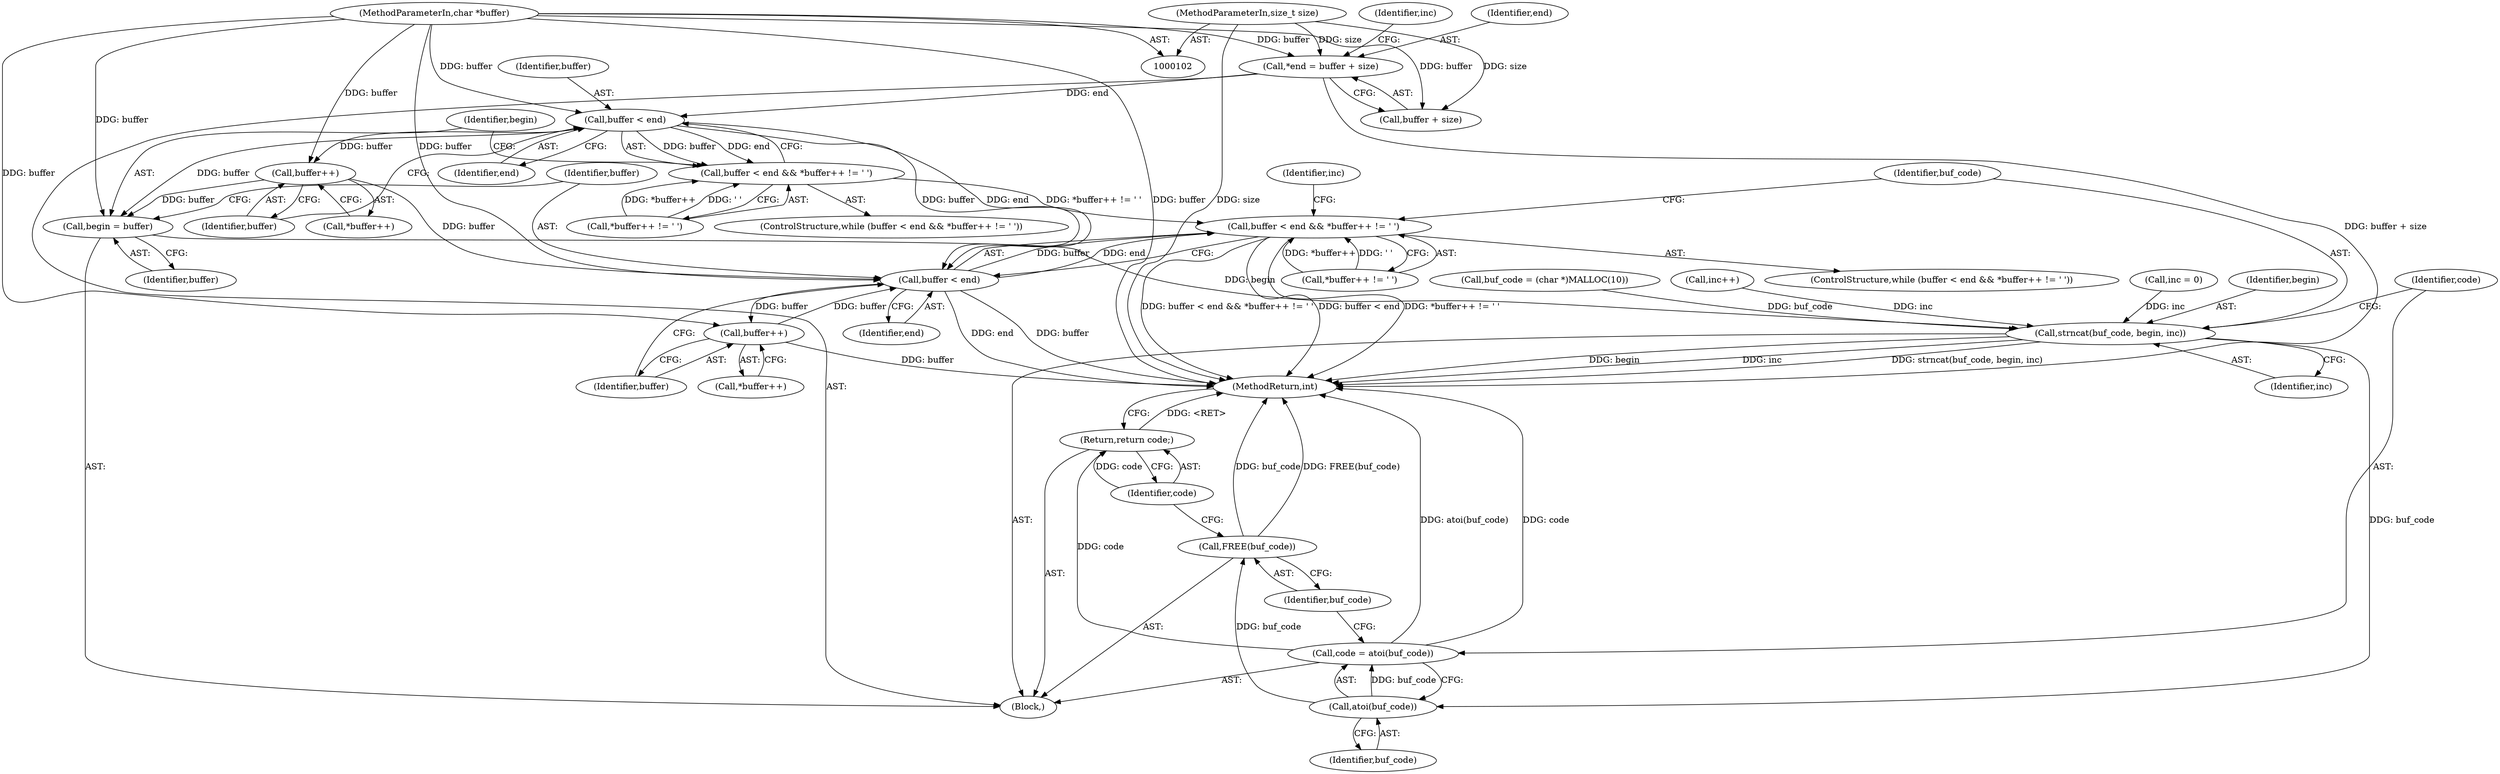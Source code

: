 digraph "1_keepalived_f28015671a4b04785859d1b4b1327b367b6a10e9@integer" {
"1000109" [label="(Call,*end = buffer + size)"];
"1000103" [label="(MethodParameterIn,char *buffer)"];
"1000104" [label="(MethodParameterIn,size_t size)"];
"1000127" [label="(Call,buffer < end)"];
"1000126" [label="(Call,buffer < end && *buffer++ != ' ')"];
"1000139" [label="(Call,buffer < end && *buffer++ != ' ')"];
"1000132" [label="(Call,buffer++)"];
"1000135" [label="(Call,begin = buffer)"];
"1000150" [label="(Call,strncat(buf_code, begin, inc))"];
"1000156" [label="(Call,atoi(buf_code))"];
"1000154" [label="(Call,code = atoi(buf_code))"];
"1000160" [label="(Return,return code;)"];
"1000158" [label="(Call,FREE(buf_code))"];
"1000140" [label="(Call,buffer < end)"];
"1000145" [label="(Call,buffer++)"];
"1000139" [label="(Call,buffer < end && *buffer++ != ' ')"];
"1000126" [label="(Call,buffer < end && *buffer++ != ' ')"];
"1000128" [label="(Identifier,buffer)"];
"1000151" [label="(Identifier,buf_code)"];
"1000130" [label="(Call,*buffer++ != ' ')"];
"1000143" [label="(Call,*buffer++ != ' ')"];
"1000137" [label="(Identifier,buffer)"];
"1000155" [label="(Identifier,code)"];
"1000157" [label="(Identifier,buf_code)"];
"1000104" [label="(MethodParameterIn,size_t size)"];
"1000111" [label="(Call,buffer + size)"];
"1000109" [label="(Call,*end = buffer + size)"];
"1000141" [label="(Identifier,buffer)"];
"1000140" [label="(Call,buffer < end)"];
"1000110" [label="(Identifier,end)"];
"1000161" [label="(Identifier,code)"];
"1000156" [label="(Call,atoi(buf_code))"];
"1000142" [label="(Identifier,end)"];
"1000119" [label="(Call,buf_code = (char *)MALLOC(10))"];
"1000136" [label="(Identifier,begin)"];
"1000138" [label="(ControlStructure,while (buffer < end && *buffer++ != ' '))"];
"1000135" [label="(Call,begin = buffer)"];
"1000148" [label="(Call,inc++)"];
"1000160" [label="(Return,return code;)"];
"1000146" [label="(Identifier,buffer)"];
"1000129" [label="(Identifier,end)"];
"1000153" [label="(Identifier,inc)"];
"1000133" [label="(Identifier,buffer)"];
"1000131" [label="(Call,*buffer++)"];
"1000159" [label="(Identifier,buf_code)"];
"1000125" [label="(ControlStructure,while (buffer < end && *buffer++ != ' '))"];
"1000162" [label="(MethodReturn,int)"];
"1000127" [label="(Call,buffer < end)"];
"1000103" [label="(MethodParameterIn,char *buffer)"];
"1000149" [label="(Identifier,inc)"];
"1000116" [label="(Identifier,inc)"];
"1000115" [label="(Call,inc = 0)"];
"1000154" [label="(Call,code = atoi(buf_code))"];
"1000132" [label="(Call,buffer++)"];
"1000152" [label="(Identifier,begin)"];
"1000145" [label="(Call,buffer++)"];
"1000105" [label="(Block,)"];
"1000150" [label="(Call,strncat(buf_code, begin, inc))"];
"1000158" [label="(Call,FREE(buf_code))"];
"1000144" [label="(Call,*buffer++)"];
"1000109" -> "1000105"  [label="AST: "];
"1000109" -> "1000111"  [label="CFG: "];
"1000110" -> "1000109"  [label="AST: "];
"1000111" -> "1000109"  [label="AST: "];
"1000116" -> "1000109"  [label="CFG: "];
"1000109" -> "1000162"  [label="DDG: buffer + size"];
"1000103" -> "1000109"  [label="DDG: buffer"];
"1000104" -> "1000109"  [label="DDG: size"];
"1000109" -> "1000127"  [label="DDG: end"];
"1000103" -> "1000102"  [label="AST: "];
"1000103" -> "1000162"  [label="DDG: buffer"];
"1000103" -> "1000111"  [label="DDG: buffer"];
"1000103" -> "1000127"  [label="DDG: buffer"];
"1000103" -> "1000132"  [label="DDG: buffer"];
"1000103" -> "1000135"  [label="DDG: buffer"];
"1000103" -> "1000140"  [label="DDG: buffer"];
"1000103" -> "1000145"  [label="DDG: buffer"];
"1000104" -> "1000102"  [label="AST: "];
"1000104" -> "1000162"  [label="DDG: size"];
"1000104" -> "1000111"  [label="DDG: size"];
"1000127" -> "1000126"  [label="AST: "];
"1000127" -> "1000129"  [label="CFG: "];
"1000128" -> "1000127"  [label="AST: "];
"1000129" -> "1000127"  [label="AST: "];
"1000133" -> "1000127"  [label="CFG: "];
"1000126" -> "1000127"  [label="CFG: "];
"1000127" -> "1000126"  [label="DDG: buffer"];
"1000127" -> "1000126"  [label="DDG: end"];
"1000127" -> "1000132"  [label="DDG: buffer"];
"1000127" -> "1000135"  [label="DDG: buffer"];
"1000127" -> "1000140"  [label="DDG: buffer"];
"1000127" -> "1000140"  [label="DDG: end"];
"1000126" -> "1000125"  [label="AST: "];
"1000126" -> "1000130"  [label="CFG: "];
"1000130" -> "1000126"  [label="AST: "];
"1000136" -> "1000126"  [label="CFG: "];
"1000130" -> "1000126"  [label="DDG: *buffer++"];
"1000130" -> "1000126"  [label="DDG: ' '"];
"1000126" -> "1000139"  [label="DDG: *buffer++ != ' '"];
"1000139" -> "1000138"  [label="AST: "];
"1000139" -> "1000140"  [label="CFG: "];
"1000139" -> "1000143"  [label="CFG: "];
"1000140" -> "1000139"  [label="AST: "];
"1000143" -> "1000139"  [label="AST: "];
"1000149" -> "1000139"  [label="CFG: "];
"1000151" -> "1000139"  [label="CFG: "];
"1000139" -> "1000162"  [label="DDG: buffer < end && *buffer++ != ' '"];
"1000139" -> "1000162"  [label="DDG: buffer < end"];
"1000139" -> "1000162"  [label="DDG: *buffer++ != ' '"];
"1000140" -> "1000139"  [label="DDG: buffer"];
"1000140" -> "1000139"  [label="DDG: end"];
"1000143" -> "1000139"  [label="DDG: *buffer++"];
"1000143" -> "1000139"  [label="DDG: ' '"];
"1000132" -> "1000131"  [label="AST: "];
"1000132" -> "1000133"  [label="CFG: "];
"1000133" -> "1000132"  [label="AST: "];
"1000131" -> "1000132"  [label="CFG: "];
"1000132" -> "1000135"  [label="DDG: buffer"];
"1000132" -> "1000140"  [label="DDG: buffer"];
"1000135" -> "1000105"  [label="AST: "];
"1000135" -> "1000137"  [label="CFG: "];
"1000136" -> "1000135"  [label="AST: "];
"1000137" -> "1000135"  [label="AST: "];
"1000141" -> "1000135"  [label="CFG: "];
"1000135" -> "1000150"  [label="DDG: begin"];
"1000150" -> "1000105"  [label="AST: "];
"1000150" -> "1000153"  [label="CFG: "];
"1000151" -> "1000150"  [label="AST: "];
"1000152" -> "1000150"  [label="AST: "];
"1000153" -> "1000150"  [label="AST: "];
"1000155" -> "1000150"  [label="CFG: "];
"1000150" -> "1000162"  [label="DDG: inc"];
"1000150" -> "1000162"  [label="DDG: strncat(buf_code, begin, inc)"];
"1000150" -> "1000162"  [label="DDG: begin"];
"1000119" -> "1000150"  [label="DDG: buf_code"];
"1000148" -> "1000150"  [label="DDG: inc"];
"1000115" -> "1000150"  [label="DDG: inc"];
"1000150" -> "1000156"  [label="DDG: buf_code"];
"1000156" -> "1000154"  [label="AST: "];
"1000156" -> "1000157"  [label="CFG: "];
"1000157" -> "1000156"  [label="AST: "];
"1000154" -> "1000156"  [label="CFG: "];
"1000156" -> "1000154"  [label="DDG: buf_code"];
"1000156" -> "1000158"  [label="DDG: buf_code"];
"1000154" -> "1000105"  [label="AST: "];
"1000155" -> "1000154"  [label="AST: "];
"1000159" -> "1000154"  [label="CFG: "];
"1000154" -> "1000162"  [label="DDG: atoi(buf_code)"];
"1000154" -> "1000162"  [label="DDG: code"];
"1000154" -> "1000160"  [label="DDG: code"];
"1000160" -> "1000105"  [label="AST: "];
"1000160" -> "1000161"  [label="CFG: "];
"1000161" -> "1000160"  [label="AST: "];
"1000162" -> "1000160"  [label="CFG: "];
"1000160" -> "1000162"  [label="DDG: <RET>"];
"1000161" -> "1000160"  [label="DDG: code"];
"1000158" -> "1000105"  [label="AST: "];
"1000158" -> "1000159"  [label="CFG: "];
"1000159" -> "1000158"  [label="AST: "];
"1000161" -> "1000158"  [label="CFG: "];
"1000158" -> "1000162"  [label="DDG: buf_code"];
"1000158" -> "1000162"  [label="DDG: FREE(buf_code)"];
"1000140" -> "1000142"  [label="CFG: "];
"1000141" -> "1000140"  [label="AST: "];
"1000142" -> "1000140"  [label="AST: "];
"1000146" -> "1000140"  [label="CFG: "];
"1000140" -> "1000162"  [label="DDG: end"];
"1000140" -> "1000162"  [label="DDG: buffer"];
"1000145" -> "1000140"  [label="DDG: buffer"];
"1000140" -> "1000145"  [label="DDG: buffer"];
"1000145" -> "1000144"  [label="AST: "];
"1000145" -> "1000146"  [label="CFG: "];
"1000146" -> "1000145"  [label="AST: "];
"1000144" -> "1000145"  [label="CFG: "];
"1000145" -> "1000162"  [label="DDG: buffer"];
}
